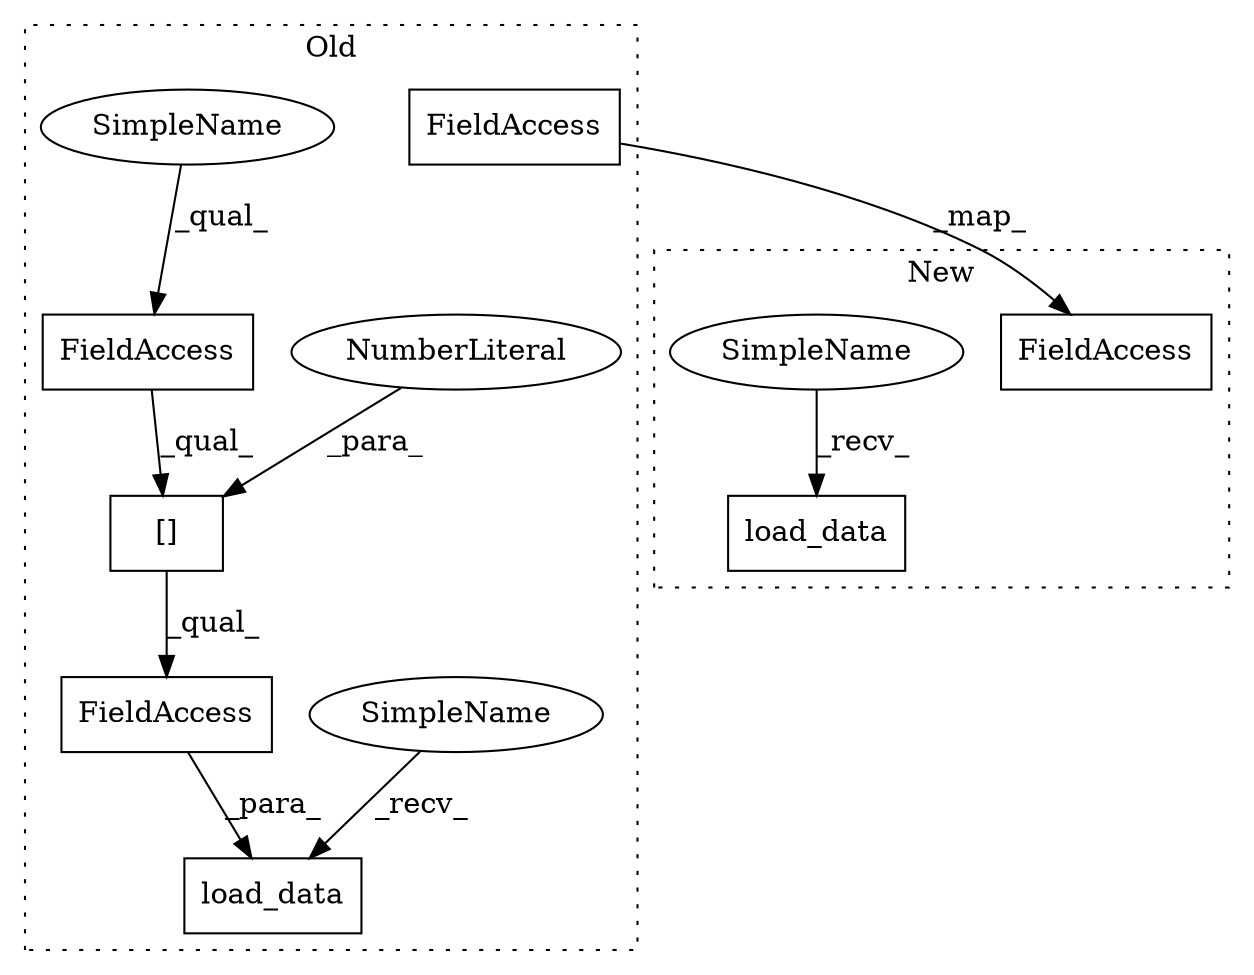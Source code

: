 digraph G {
subgraph cluster0 {
1 [label="[]" a="2" s="9937,9956" l="18,1" shape="box"];
3 [label="NumberLiteral" a="34" s="9955" l="1" shape="ellipse"];
4 [label="FieldAccess" a="22" s="9937" l="17" shape="box"];
6 [label="FieldAccess" a="22" s="9703" l="11" shape="box"];
7 [label="FieldAccess" a="22" s="9937" l="28" shape="box"];
8 [label="load_data" a="32" s="9927,9965" l="10,1" shape="box"];
9 [label="SimpleName" a="42" s="9922" l="4" shape="ellipse"];
10 [label="SimpleName" a="42" s="9937" l="4" shape="ellipse"];
label = "Old";
style="dotted";
}
subgraph cluster1 {
2 [label="load_data" a="32" s="9734" l="11" shape="box"];
5 [label="FieldAccess" a="22" s="9685" l="11" shape="box"];
11 [label="SimpleName" a="42" s="9729" l="4" shape="ellipse"];
label = "New";
style="dotted";
}
1 -> 7 [label="_qual_"];
3 -> 1 [label="_para_"];
4 -> 1 [label="_qual_"];
6 -> 5 [label="_map_"];
7 -> 8 [label="_para_"];
9 -> 8 [label="_recv_"];
10 -> 4 [label="_qual_"];
11 -> 2 [label="_recv_"];
}